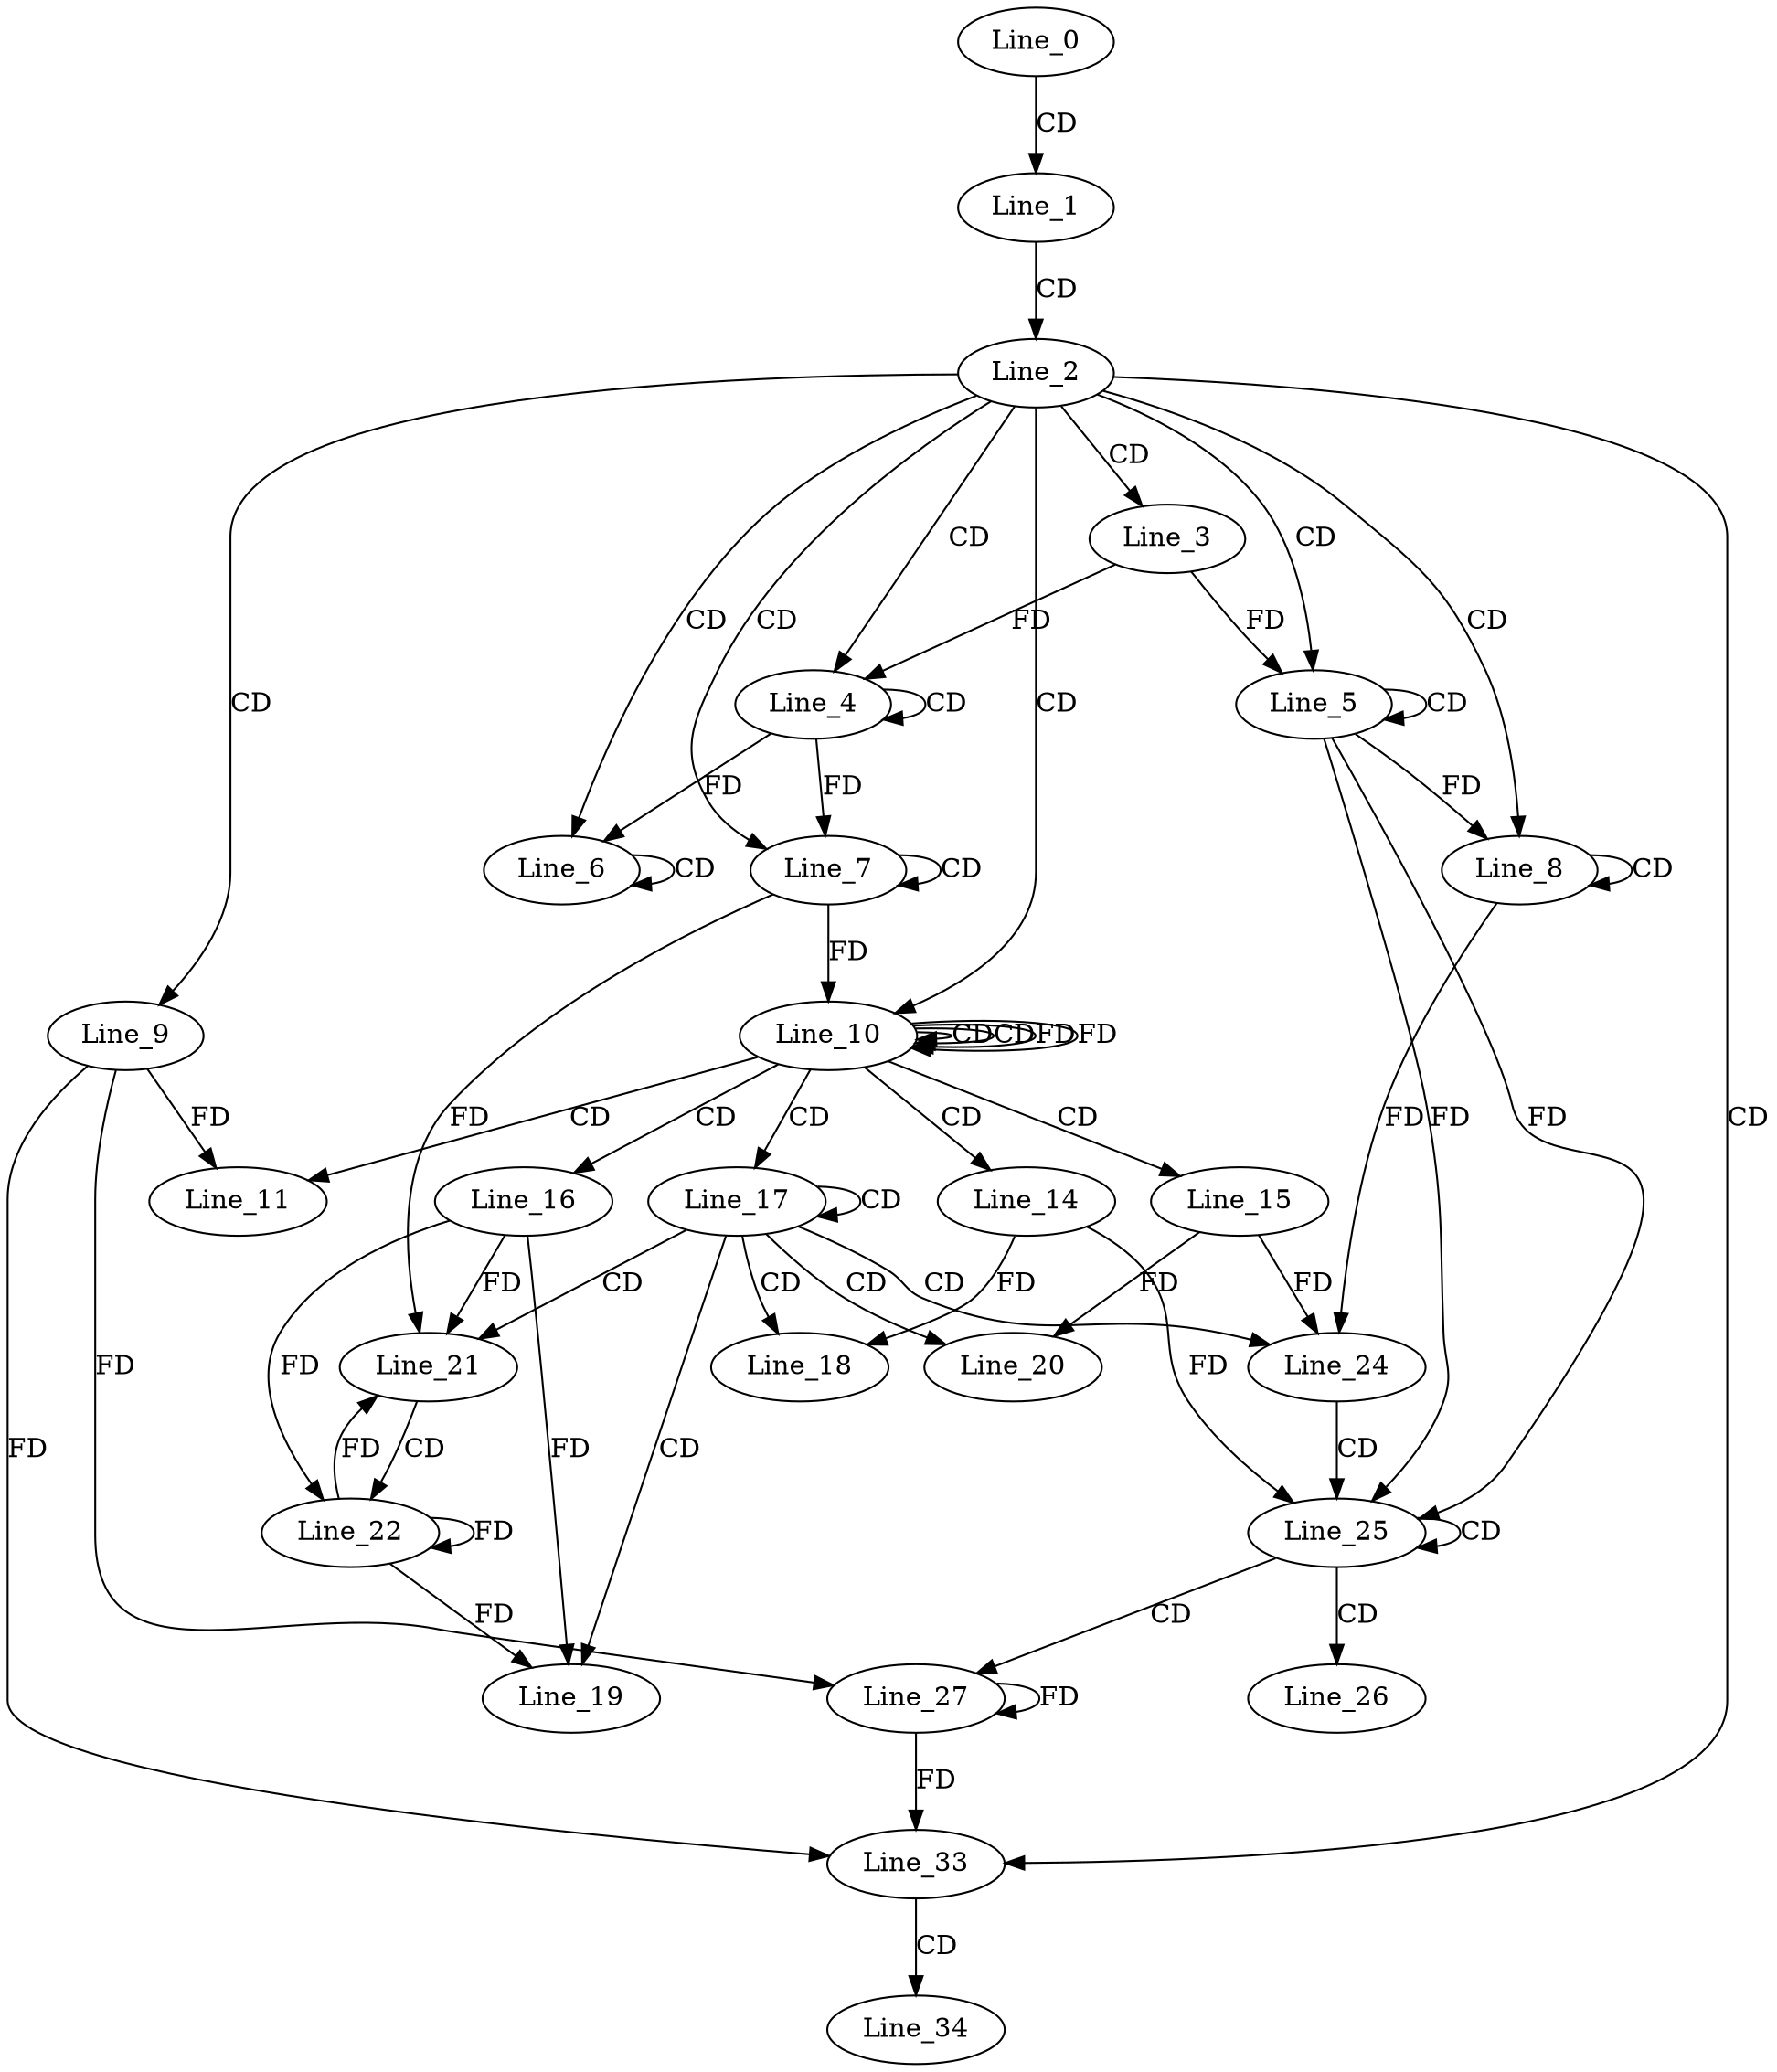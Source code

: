 digraph G {
  Line_0;
  Line_1;
  Line_2;
  Line_3;
  Line_4;
  Line_4;
  Line_5;
  Line_5;
  Line_6;
  Line_6;
  Line_7;
  Line_7;
  Line_8;
  Line_8;
  Line_9;
  Line_10;
  Line_10;
  Line_10;
  Line_11;
  Line_14;
  Line_15;
  Line_16;
  Line_17;
  Line_18;
  Line_19;
  Line_20;
  Line_21;
  Line_22;
  Line_24;
  Line_25;
  Line_25;
  Line_25;
  Line_26;
  Line_27;
  Line_33;
  Line_34;
  Line_0 -> Line_1 [ label="CD" ];
  Line_1 -> Line_2 [ label="CD" ];
  Line_2 -> Line_3 [ label="CD" ];
  Line_2 -> Line_4 [ label="CD" ];
  Line_4 -> Line_4 [ label="CD" ];
  Line_3 -> Line_4 [ label="FD" ];
  Line_2 -> Line_5 [ label="CD" ];
  Line_5 -> Line_5 [ label="CD" ];
  Line_3 -> Line_5 [ label="FD" ];
  Line_2 -> Line_6 [ label="CD" ];
  Line_6 -> Line_6 [ label="CD" ];
  Line_4 -> Line_6 [ label="FD" ];
  Line_2 -> Line_7 [ label="CD" ];
  Line_7 -> Line_7 [ label="CD" ];
  Line_4 -> Line_7 [ label="FD" ];
  Line_2 -> Line_8 [ label="CD" ];
  Line_8 -> Line_8 [ label="CD" ];
  Line_5 -> Line_8 [ label="FD" ];
  Line_2 -> Line_9 [ label="CD" ];
  Line_2 -> Line_10 [ label="CD" ];
  Line_10 -> Line_10 [ label="CD" ];
  Line_7 -> Line_10 [ label="FD" ];
  Line_10 -> Line_10 [ label="CD" ];
  Line_10 -> Line_10 [ label="FD" ];
  Line_10 -> Line_11 [ label="CD" ];
  Line_9 -> Line_11 [ label="FD" ];
  Line_10 -> Line_14 [ label="CD" ];
  Line_10 -> Line_15 [ label="CD" ];
  Line_10 -> Line_16 [ label="CD" ];
  Line_10 -> Line_17 [ label="CD" ];
  Line_17 -> Line_17 [ label="CD" ];
  Line_17 -> Line_18 [ label="CD" ];
  Line_14 -> Line_18 [ label="FD" ];
  Line_17 -> Line_19 [ label="CD" ];
  Line_16 -> Line_19 [ label="FD" ];
  Line_17 -> Line_20 [ label="CD" ];
  Line_15 -> Line_20 [ label="FD" ];
  Line_17 -> Line_21 [ label="CD" ];
  Line_16 -> Line_21 [ label="FD" ];
  Line_7 -> Line_21 [ label="FD" ];
  Line_21 -> Line_22 [ label="CD" ];
  Line_22 -> Line_22 [ label="FD" ];
  Line_16 -> Line_22 [ label="FD" ];
  Line_17 -> Line_24 [ label="CD" ];
  Line_15 -> Line_24 [ label="FD" ];
  Line_8 -> Line_24 [ label="FD" ];
  Line_24 -> Line_25 [ label="CD" ];
  Line_5 -> Line_25 [ label="FD" ];
  Line_25 -> Line_25 [ label="CD" ];
  Line_5 -> Line_25 [ label="FD" ];
  Line_14 -> Line_25 [ label="FD" ];
  Line_25 -> Line_26 [ label="CD" ];
  Line_25 -> Line_27 [ label="CD" ];
  Line_27 -> Line_27 [ label="FD" ];
  Line_9 -> Line_27 [ label="FD" ];
  Line_2 -> Line_33 [ label="CD" ];
  Line_27 -> Line_33 [ label="FD" ];
  Line_9 -> Line_33 [ label="FD" ];
  Line_33 -> Line_34 [ label="CD" ];
  Line_10 -> Line_10 [ label="FD" ];
  Line_22 -> Line_19 [ label="FD" ];
  Line_22 -> Line_21 [ label="FD" ];
}

